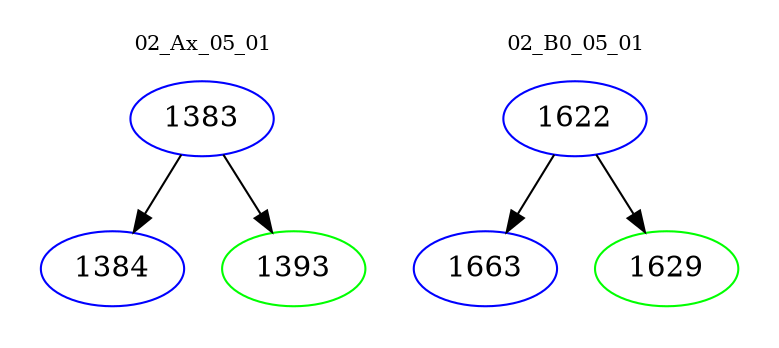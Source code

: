 digraph{
subgraph cluster_0 {
color = white
label = "02_Ax_05_01";
fontsize=10;
T0_1383 [label="1383", color="blue"]
T0_1383 -> T0_1384 [color="black"]
T0_1384 [label="1384", color="blue"]
T0_1383 -> T0_1393 [color="black"]
T0_1393 [label="1393", color="green"]
}
subgraph cluster_1 {
color = white
label = "02_B0_05_01";
fontsize=10;
T1_1622 [label="1622", color="blue"]
T1_1622 -> T1_1663 [color="black"]
T1_1663 [label="1663", color="blue"]
T1_1622 -> T1_1629 [color="black"]
T1_1629 [label="1629", color="green"]
}
}

